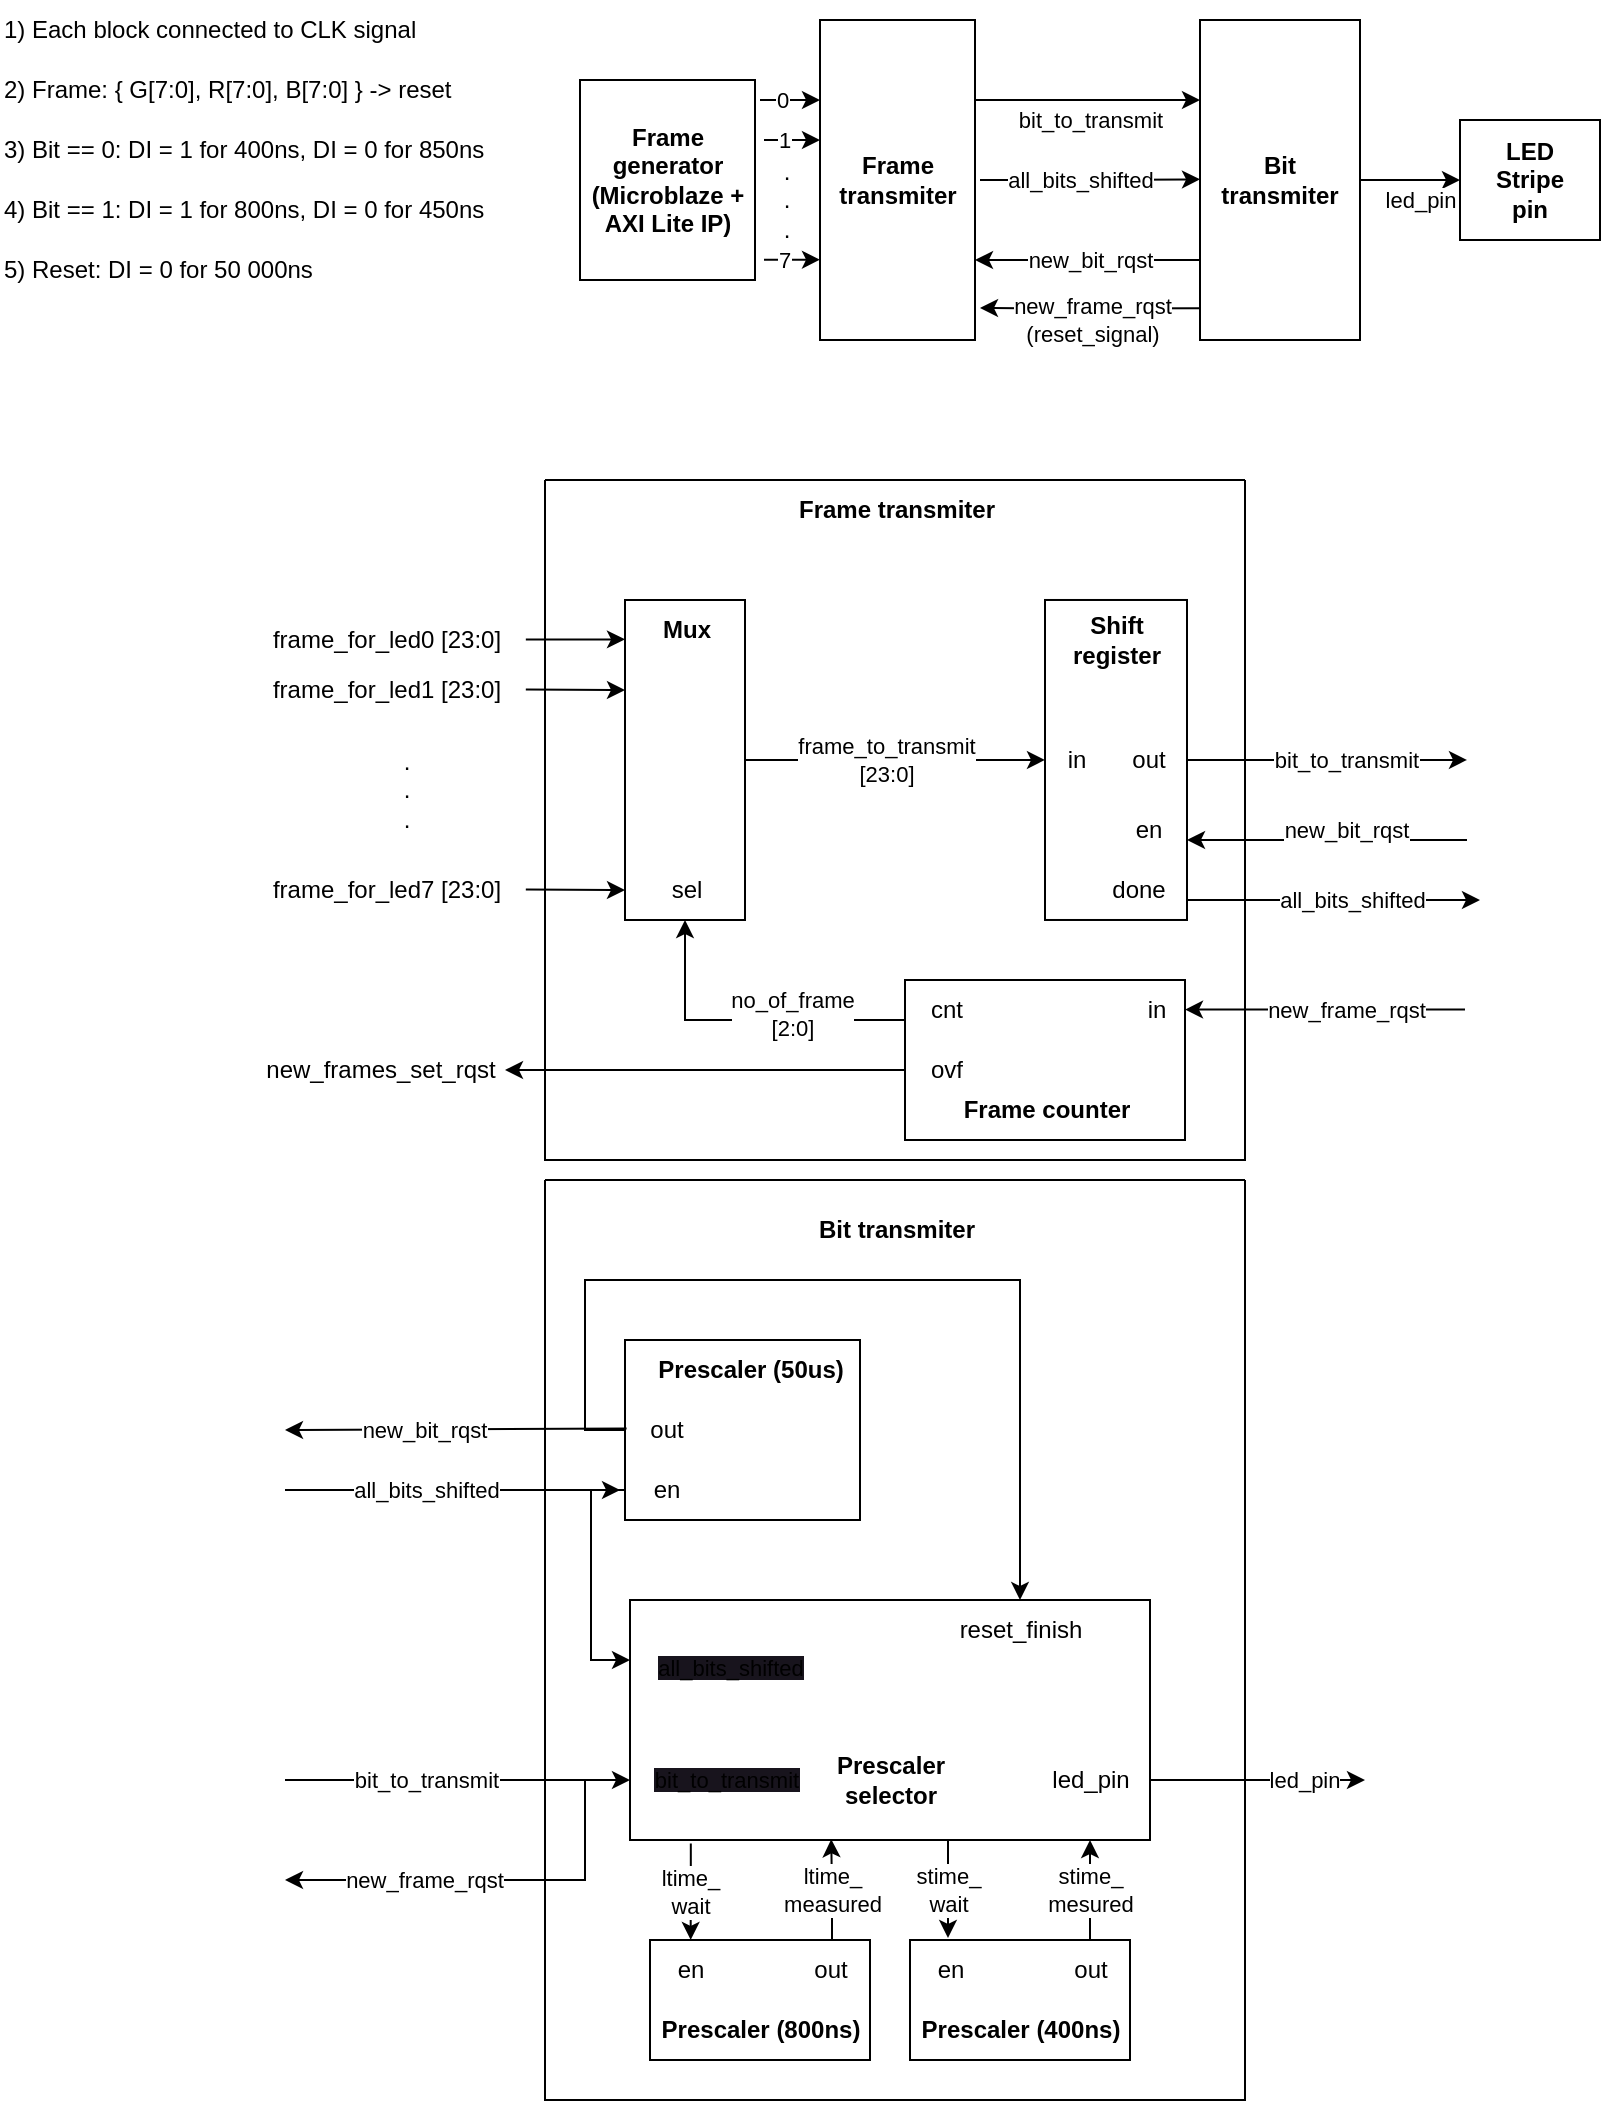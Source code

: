 <mxfile>
    <diagram id="C5RBs43oDa-KdzZeNtuy" name="Page-1">
        <mxGraphModel dx="1183" dy="746" grid="1" gridSize="10" guides="1" tooltips="1" connect="1" arrows="1" fold="1" page="1" pageScale="1" pageWidth="827" pageHeight="1169" math="0" shadow="0">
            <root>
                <mxCell id="WIyWlLk6GJQsqaUBKTNV-0"/>
                <mxCell id="WIyWlLk6GJQsqaUBKTNV-1" parent="WIyWlLk6GJQsqaUBKTNV-0"/>
                <mxCell id="ReCScM4sRMLZIFWJEKZz-19" value="bit_to_transmit" style="edgeStyle=orthogonalEdgeStyle;rounded=0;orthogonalLoop=1;jettySize=auto;html=1;exitX=1;exitY=0.25;exitDx=0;exitDy=0;entryX=0;entryY=0.25;entryDx=0;entryDy=0;" parent="WIyWlLk6GJQsqaUBKTNV-1" source="ReCScM4sRMLZIFWJEKZz-15" target="ReCScM4sRMLZIFWJEKZz-18" edge="1">
                    <mxGeometry x="0.018" y="-10" relative="1" as="geometry">
                        <mxPoint as="offset"/>
                    </mxGeometry>
                </mxCell>
                <mxCell id="ReCScM4sRMLZIFWJEKZz-15" value="&lt;b&gt;Frame&lt;br&gt;transmiter&lt;/b&gt;" style="rounded=0;whiteSpace=wrap;html=1;" parent="WIyWlLk6GJQsqaUBKTNV-1" vertex="1">
                    <mxGeometry x="410" y="10" width="77.5" height="160" as="geometry"/>
                </mxCell>
                <mxCell id="ReCScM4sRMLZIFWJEKZz-20" value="new_bit_rqst" style="edgeStyle=orthogonalEdgeStyle;rounded=0;orthogonalLoop=1;jettySize=auto;html=1;exitX=0;exitY=0.75;exitDx=0;exitDy=0;entryX=1;entryY=0.75;entryDx=0;entryDy=0;" parent="WIyWlLk6GJQsqaUBKTNV-1" source="ReCScM4sRMLZIFWJEKZz-18" target="ReCScM4sRMLZIFWJEKZz-15" edge="1">
                    <mxGeometry x="-0.015" relative="1" as="geometry">
                        <mxPoint as="offset"/>
                    </mxGeometry>
                </mxCell>
                <mxCell id="ReCScM4sRMLZIFWJEKZz-43" value="led_pin" style="edgeStyle=orthogonalEdgeStyle;rounded=0;orthogonalLoop=1;jettySize=auto;html=1;exitX=1;exitY=0.5;exitDx=0;exitDy=0;entryX=0;entryY=0.5;entryDx=0;entryDy=0;" parent="WIyWlLk6GJQsqaUBKTNV-1" source="ReCScM4sRMLZIFWJEKZz-18" target="ReCScM4sRMLZIFWJEKZz-42" edge="1">
                    <mxGeometry x="0.2" y="-10" relative="1" as="geometry">
                        <mxPoint as="offset"/>
                    </mxGeometry>
                </mxCell>
                <mxCell id="9xw9PWm49_BA5dV1pBny-47" style="edgeStyle=orthogonalEdgeStyle;rounded=0;orthogonalLoop=1;jettySize=auto;html=1;exitX=0.01;exitY=0.901;exitDx=0;exitDy=0;exitPerimeter=0;" parent="WIyWlLk6GJQsqaUBKTNV-1" source="ReCScM4sRMLZIFWJEKZz-18" edge="1">
                    <mxGeometry relative="1" as="geometry">
                        <mxPoint x="490" y="154" as="targetPoint"/>
                        <Array as="points">
                            <mxPoint x="530" y="154"/>
                            <mxPoint x="530" y="154"/>
                        </Array>
                    </mxGeometry>
                </mxCell>
                <mxCell id="9xw9PWm49_BA5dV1pBny-48" value="new_frame_rqst&lt;br&gt;(reset_signal)" style="edgeLabel;html=1;align=center;verticalAlign=middle;resizable=0;points=[];" parent="9xw9PWm49_BA5dV1pBny-47" vertex="1" connectable="0">
                    <mxGeometry x="0.1" y="1" relative="1" as="geometry">
                        <mxPoint x="6" y="5" as="offset"/>
                    </mxGeometry>
                </mxCell>
                <mxCell id="ReCScM4sRMLZIFWJEKZz-18" value="&lt;b&gt;Bit&lt;br&gt;transmiter&lt;/b&gt;" style="rounded=0;whiteSpace=wrap;html=1;" parent="WIyWlLk6GJQsqaUBKTNV-1" vertex="1">
                    <mxGeometry x="600" y="10" width="80" height="160" as="geometry"/>
                </mxCell>
                <mxCell id="ReCScM4sRMLZIFWJEKZz-34" style="edgeStyle=orthogonalEdgeStyle;rounded=0;orthogonalLoop=1;jettySize=auto;html=1;exitX=0;exitY=0.5;exitDx=0;exitDy=0;entryX=0;entryY=0.5;entryDx=0;entryDy=0;" parent="WIyWlLk6GJQsqaUBKTNV-1" edge="1">
                    <mxGeometry relative="1" as="geometry">
                        <mxPoint x="637.5" y="230" as="sourcePoint"/>
                        <mxPoint x="637.5" y="230" as="targetPoint"/>
                    </mxGeometry>
                </mxCell>
                <mxCell id="ReCScM4sRMLZIFWJEKZz-38" value="2) Frame: { G[7:0], R[7:0], B[7:0] } -&amp;gt; reset" style="text;html=1;align=left;verticalAlign=middle;resizable=0;points=[];autosize=1;strokeColor=none;fillColor=none;" parent="WIyWlLk6GJQsqaUBKTNV-1" vertex="1">
                    <mxGeometry y="30" width="250" height="30" as="geometry"/>
                </mxCell>
                <mxCell id="ReCScM4sRMLZIFWJEKZz-39" value="3) Bit == 0: DI = 1 for 400ns, DI = 0 for 850ns" style="text;html=1;align=left;verticalAlign=middle;resizable=0;points=[];autosize=1;strokeColor=none;fillColor=none;" parent="WIyWlLk6GJQsqaUBKTNV-1" vertex="1">
                    <mxGeometry y="60" width="260" height="30" as="geometry"/>
                </mxCell>
                <mxCell id="ReCScM4sRMLZIFWJEKZz-40" value="4) Bit == 1: DI = 1 for 800ns, DI = 0 for 450ns" style="text;html=1;align=left;verticalAlign=middle;resizable=0;points=[];autosize=1;strokeColor=none;fillColor=none;" parent="WIyWlLk6GJQsqaUBKTNV-1" vertex="1">
                    <mxGeometry y="90" width="260" height="30" as="geometry"/>
                </mxCell>
                <mxCell id="ReCScM4sRMLZIFWJEKZz-41" value="5) Reset: DI = 0 for 50 000ns" style="text;html=1;align=left;verticalAlign=middle;resizable=0;points=[];autosize=1;strokeColor=none;fillColor=none;" parent="WIyWlLk6GJQsqaUBKTNV-1" vertex="1">
                    <mxGeometry y="120" width="180" height="30" as="geometry"/>
                </mxCell>
                <mxCell id="ReCScM4sRMLZIFWJEKZz-42" value="&lt;b&gt;LED&lt;br&gt;Stripe&lt;br&gt;pin&lt;br&gt;&lt;/b&gt;" style="rounded=0;whiteSpace=wrap;html=1;" parent="WIyWlLk6GJQsqaUBKTNV-1" vertex="1">
                    <mxGeometry x="730" y="60" width="70" height="60" as="geometry"/>
                </mxCell>
                <mxCell id="Wm1BEDs0xYY4NqCO6771-0" value="1) Each block connected to CLK signal" style="text;html=1;align=left;verticalAlign=middle;resizable=0;points=[];autosize=1;strokeColor=none;fillColor=none;" parent="WIyWlLk6GJQsqaUBKTNV-1" vertex="1">
                    <mxGeometry width="230" height="30" as="geometry"/>
                </mxCell>
                <object label="" Frame="" id="3">
                    <mxCell style="swimlane;startSize=0;" parent="WIyWlLk6GJQsqaUBKTNV-1" vertex="1">
                        <mxGeometry x="272.5" y="240" width="350" height="340" as="geometry">
                            <mxRectangle x="170" y="550" width="50" height="40" as="alternateBounds"/>
                        </mxGeometry>
                    </mxCell>
                </object>
                <mxCell id="6" value="frame_to_transmit&lt;br&gt;[23:0]" style="edgeStyle=none;html=1;entryX=0;entryY=0.5;entryDx=0;entryDy=0;" parent="3" source="0" target="5" edge="1">
                    <mxGeometry x="-0.06" relative="1" as="geometry">
                        <mxPoint as="offset"/>
                    </mxGeometry>
                </mxCell>
                <mxCell id="0" value="" style="rounded=0;whiteSpace=wrap;html=1;" parent="3" vertex="1">
                    <mxGeometry x="40" y="60" width="60" height="160" as="geometry"/>
                </mxCell>
                <mxCell id="4" value="&lt;b&gt;Frame transmiter&lt;/b&gt;" style="text;html=1;align=center;verticalAlign=middle;resizable=0;points=[];autosize=1;strokeColor=none;fillColor=none;" parent="3" vertex="1">
                    <mxGeometry x="115" width="120" height="30" as="geometry"/>
                </mxCell>
                <mxCell id="7" style="edgeStyle=none;html=1;" parent="3" source="5" edge="1">
                    <mxGeometry relative="1" as="geometry">
                        <mxPoint x="461" y="139.99" as="targetPoint"/>
                    </mxGeometry>
                </mxCell>
                <mxCell id="8" value="bit_to_transmit" style="edgeLabel;html=1;align=center;verticalAlign=middle;resizable=0;points=[];" parent="7" vertex="1" connectable="0">
                    <mxGeometry x="-0.174" relative="1" as="geometry">
                        <mxPoint x="21" as="offset"/>
                    </mxGeometry>
                </mxCell>
                <mxCell id="5" value="" style="rounded=0;whiteSpace=wrap;html=1;" parent="3" vertex="1">
                    <mxGeometry x="250" y="59.99" width="71" height="160" as="geometry"/>
                </mxCell>
                <mxCell id="9xw9PWm49_BA5dV1pBny-8" value="" style="endArrow=classic;html=1;rounded=0;entryX=1;entryY=0.75;entryDx=0;entryDy=0;" parent="3" target="5" edge="1">
                    <mxGeometry width="50" height="50" relative="1" as="geometry">
                        <mxPoint x="461" y="179.99" as="sourcePoint"/>
                        <mxPoint x="251" y="-90.01" as="targetPoint"/>
                    </mxGeometry>
                </mxCell>
                <mxCell id="9xw9PWm49_BA5dV1pBny-9" value="new_bit_rqst" style="edgeLabel;html=1;align=center;verticalAlign=middle;resizable=0;points=[];" parent="9xw9PWm49_BA5dV1pBny-8" vertex="1" connectable="0">
                    <mxGeometry x="0.153" relative="1" as="geometry">
                        <mxPoint x="20" y="-5" as="offset"/>
                    </mxGeometry>
                </mxCell>
                <mxCell id="9xw9PWm49_BA5dV1pBny-10" value="&lt;b&gt;Shift&lt;br&gt;register&lt;/b&gt;" style="text;html=1;align=center;verticalAlign=middle;resizable=0;points=[];autosize=1;strokeColor=none;fillColor=none;" parent="3" vertex="1">
                    <mxGeometry x="250.5" y="59.99" width="70" height="40" as="geometry"/>
                </mxCell>
                <mxCell id="9xw9PWm49_BA5dV1pBny-11" value="&lt;b&gt;Mux&lt;/b&gt;" style="text;html=1;align=center;verticalAlign=middle;resizable=0;points=[];autosize=1;strokeColor=none;fillColor=none;" parent="3" vertex="1">
                    <mxGeometry x="45" y="60" width="50" height="30" as="geometry"/>
                </mxCell>
                <mxCell id="9xw9PWm49_BA5dV1pBny-12" value="out" style="text;html=1;align=center;verticalAlign=middle;resizable=0;points=[];autosize=1;strokeColor=none;fillColor=none;" parent="3" vertex="1">
                    <mxGeometry x="281" y="124.99" width="40" height="30" as="geometry"/>
                </mxCell>
                <mxCell id="9xw9PWm49_BA5dV1pBny-13" value="en" style="text;html=1;align=center;verticalAlign=middle;resizable=0;points=[];autosize=1;strokeColor=none;fillColor=none;" parent="3" vertex="1">
                    <mxGeometry x="281" y="159.99" width="40" height="30" as="geometry"/>
                </mxCell>
                <mxCell id="9xw9PWm49_BA5dV1pBny-14" value="done" style="text;html=1;align=center;verticalAlign=middle;resizable=0;points=[];autosize=1;strokeColor=none;fillColor=none;" parent="3" vertex="1">
                    <mxGeometry x="271" y="189.99" width="50" height="30" as="geometry"/>
                </mxCell>
                <mxCell id="9xw9PWm49_BA5dV1pBny-19" value="in" style="text;html=1;align=center;verticalAlign=middle;resizable=0;points=[];autosize=1;strokeColor=none;fillColor=none;" parent="3" vertex="1">
                    <mxGeometry x="250" y="124.99" width="30" height="30" as="geometry"/>
                </mxCell>
                <mxCell id="9xw9PWm49_BA5dV1pBny-23" value="" style="endArrow=classic;html=1;rounded=0;entryX=0;entryY=0.123;entryDx=0;entryDy=0;entryPerimeter=0;exitX=1.003;exitY=0.492;exitDx=0;exitDy=0;exitPerimeter=0;" parent="3" source="9xw9PWm49_BA5dV1pBny-22" edge="1">
                    <mxGeometry width="50" height="50" relative="1" as="geometry">
                        <mxPoint x="200" y="195" as="sourcePoint"/>
                        <mxPoint x="40" y="105" as="targetPoint"/>
                    </mxGeometry>
                </mxCell>
                <mxCell id="9xw9PWm49_BA5dV1pBny-24" value=".&lt;br&gt;.&lt;br&gt;." style="text;html=1;align=center;verticalAlign=middle;resizable=0;points=[];autosize=1;strokeColor=none;fillColor=none;" parent="3" vertex="1">
                    <mxGeometry x="-85" y="125" width="30" height="60" as="geometry"/>
                </mxCell>
                <mxCell id="9xw9PWm49_BA5dV1pBny-26" value="" style="endArrow=classic;html=1;rounded=0;entryX=0;entryY=0.123;entryDx=0;entryDy=0;entryPerimeter=0;exitX=1.003;exitY=0.492;exitDx=0;exitDy=0;exitPerimeter=0;" parent="3" source="9xw9PWm49_BA5dV1pBny-25" edge="1">
                    <mxGeometry width="50" height="50" relative="1" as="geometry">
                        <mxPoint x="200" y="295" as="sourcePoint"/>
                        <mxPoint x="40" y="205" as="targetPoint"/>
                    </mxGeometry>
                </mxCell>
                <mxCell id="9xw9PWm49_BA5dV1pBny-33" value="sel" style="text;html=1;align=center;verticalAlign=middle;resizable=0;points=[];autosize=1;strokeColor=none;fillColor=none;" parent="3" vertex="1">
                    <mxGeometry x="50" y="190" width="40" height="30" as="geometry"/>
                </mxCell>
                <mxCell id="9xw9PWm49_BA5dV1pBny-38" style="edgeStyle=orthogonalEdgeStyle;rounded=0;orthogonalLoop=1;jettySize=auto;html=1;entryX=0.5;entryY=1;entryDx=0;entryDy=0;" parent="3" source="9xw9PWm49_BA5dV1pBny-34" target="0" edge="1">
                    <mxGeometry relative="1" as="geometry">
                        <Array as="points">
                            <mxPoint x="70" y="270"/>
                        </Array>
                    </mxGeometry>
                </mxCell>
                <mxCell id="9xw9PWm49_BA5dV1pBny-39" value="no_of_frame&lt;br&gt;[2:0]" style="edgeLabel;html=1;align=center;verticalAlign=middle;resizable=0;points=[];" parent="9xw9PWm49_BA5dV1pBny-38" vertex="1" connectable="0">
                    <mxGeometry x="-0.294" y="-3" relative="1" as="geometry">
                        <mxPoint as="offset"/>
                    </mxGeometry>
                </mxCell>
                <mxCell id="9xw9PWm49_BA5dV1pBny-34" value="" style="whiteSpace=wrap;html=1;" parent="3" vertex="1">
                    <mxGeometry x="180" y="250" width="140" height="80" as="geometry"/>
                </mxCell>
                <mxCell id="9xw9PWm49_BA5dV1pBny-35" value="&lt;b&gt;Frame counter&lt;/b&gt;" style="text;html=1;align=center;verticalAlign=middle;resizable=0;points=[];autosize=1;strokeColor=none;fillColor=none;" parent="3" vertex="1">
                    <mxGeometry x="195" y="300" width="110" height="30" as="geometry"/>
                </mxCell>
                <mxCell id="9xw9PWm49_BA5dV1pBny-41" value="cnt" style="text;html=1;align=center;verticalAlign=middle;resizable=0;points=[];autosize=1;strokeColor=none;fillColor=none;" parent="3" vertex="1">
                    <mxGeometry x="180" y="250" width="40" height="30" as="geometry"/>
                </mxCell>
                <mxCell id="9xw9PWm49_BA5dV1pBny-42" value="in" style="text;html=1;align=center;verticalAlign=middle;resizable=0;points=[];autosize=1;strokeColor=none;fillColor=none;" parent="3" vertex="1">
                    <mxGeometry x="290" y="250" width="30" height="30" as="geometry"/>
                </mxCell>
                <mxCell id="9xw9PWm49_BA5dV1pBny-114" value="ovf" style="text;html=1;align=center;verticalAlign=middle;resizable=0;points=[];autosize=1;strokeColor=none;fillColor=none;" parent="3" vertex="1">
                    <mxGeometry x="180" y="280" width="40" height="30" as="geometry"/>
                </mxCell>
                <mxCell id="9xw9PWm49_BA5dV1pBny-43" value="" style="endArrow=classic;html=1;rounded=0;entryX=1;entryY=0.75;entryDx=0;entryDy=0;" parent="3" edge="1">
                    <mxGeometry width="50" height="50" relative="1" as="geometry">
                        <mxPoint x="460" y="264.77" as="sourcePoint"/>
                        <mxPoint x="320" y="264.78" as="targetPoint"/>
                    </mxGeometry>
                </mxCell>
                <mxCell id="9xw9PWm49_BA5dV1pBny-44" value="new_frame_rqst" style="edgeLabel;html=1;align=center;verticalAlign=middle;resizable=0;points=[];" parent="9xw9PWm49_BA5dV1pBny-43" vertex="1" connectable="0">
                    <mxGeometry x="0.153" relative="1" as="geometry">
                        <mxPoint x="21" as="offset"/>
                    </mxGeometry>
                </mxCell>
                <mxCell id="9xw9PWm49_BA5dV1pBny-17" value="" style="endArrow=classic;html=1;rounded=0;exitX=1;exitY=0.667;exitDx=0;exitDy=0;exitPerimeter=0;" parent="WIyWlLk6GJQsqaUBKTNV-1" source="9xw9PWm49_BA5dV1pBny-14" edge="1">
                    <mxGeometry width="50" height="50" relative="1" as="geometry">
                        <mxPoint x="350" y="389.99" as="sourcePoint"/>
                        <mxPoint x="740" y="450" as="targetPoint"/>
                    </mxGeometry>
                </mxCell>
                <mxCell id="9xw9PWm49_BA5dV1pBny-18" value="all_bits_shifted" style="edgeLabel;html=1;align=center;verticalAlign=middle;resizable=0;points=[];" parent="9xw9PWm49_BA5dV1pBny-17" vertex="1" connectable="0">
                    <mxGeometry x="-0.233" y="2" relative="1" as="geometry">
                        <mxPoint x="26" y="2" as="offset"/>
                    </mxGeometry>
                </mxCell>
                <mxCell id="9xw9PWm49_BA5dV1pBny-27" value="&lt;b&gt;Frame&lt;br&gt;generator (Microblaze + AXI Lite IP)&lt;/b&gt;" style="rounded=0;whiteSpace=wrap;html=1;" parent="WIyWlLk6GJQsqaUBKTNV-1" vertex="1">
                    <mxGeometry x="290" y="40" width="87.5" height="100" as="geometry"/>
                </mxCell>
                <mxCell id="9xw9PWm49_BA5dV1pBny-28" value="0" style="endArrow=classic;html=1;rounded=0;entryX=0;entryY=0.25;entryDx=0;entryDy=0;" parent="WIyWlLk6GJQsqaUBKTNV-1" target="ReCScM4sRMLZIFWJEKZz-15" edge="1">
                    <mxGeometry x="-0.273" width="50" height="50" relative="1" as="geometry">
                        <mxPoint x="380" y="50" as="sourcePoint"/>
                        <mxPoint x="420" y="110" as="targetPoint"/>
                        <mxPoint as="offset"/>
                    </mxGeometry>
                </mxCell>
                <mxCell id="9xw9PWm49_BA5dV1pBny-29" value="1" style="endArrow=classic;html=1;rounded=0;entryX=0;entryY=0.25;entryDx=0;entryDy=0;" parent="WIyWlLk6GJQsqaUBKTNV-1" edge="1">
                    <mxGeometry x="-0.273" width="50" height="50" relative="1" as="geometry">
                        <mxPoint x="382" y="70" as="sourcePoint"/>
                        <mxPoint x="410" y="70" as="targetPoint"/>
                        <mxPoint as="offset"/>
                    </mxGeometry>
                </mxCell>
                <mxCell id="9xw9PWm49_BA5dV1pBny-30" value="7" style="endArrow=classic;html=1;rounded=0;entryX=0;entryY=0.25;entryDx=0;entryDy=0;" parent="WIyWlLk6GJQsqaUBKTNV-1" edge="1">
                    <mxGeometry x="-0.273" width="50" height="50" relative="1" as="geometry">
                        <mxPoint x="382" y="129.86" as="sourcePoint"/>
                        <mxPoint x="410" y="129.86" as="targetPoint"/>
                        <mxPoint as="offset"/>
                    </mxGeometry>
                </mxCell>
                <mxCell id="9xw9PWm49_BA5dV1pBny-32" value=".&lt;br&gt;.&lt;br&gt;." style="text;html=1;align=center;verticalAlign=middle;resizable=0;points=[];autosize=1;strokeColor=none;fillColor=none;" parent="WIyWlLk6GJQsqaUBKTNV-1" vertex="1">
                    <mxGeometry x="377.5" y="70" width="30" height="60" as="geometry"/>
                </mxCell>
                <mxCell id="9xw9PWm49_BA5dV1pBny-25" value="frame_for_led7 [23:0]" style="text;html=1;align=center;verticalAlign=middle;resizable=0;points=[];autosize=1;strokeColor=none;fillColor=none;" parent="WIyWlLk6GJQsqaUBKTNV-1" vertex="1">
                    <mxGeometry x="122.5" y="430" width="140" height="30" as="geometry"/>
                </mxCell>
                <mxCell id="9xw9PWm49_BA5dV1pBny-22" value="frame_for_led1 [23:0]" style="text;html=1;align=center;verticalAlign=middle;resizable=0;points=[];autosize=1;strokeColor=none;fillColor=none;" parent="WIyWlLk6GJQsqaUBKTNV-1" vertex="1">
                    <mxGeometry x="122.5" y="330" width="140" height="30" as="geometry"/>
                </mxCell>
                <mxCell id="9xw9PWm49_BA5dV1pBny-21" value="frame_for_led0 [23:0]" style="text;html=1;align=center;verticalAlign=middle;resizable=0;points=[];autosize=1;strokeColor=none;fillColor=none;" parent="WIyWlLk6GJQsqaUBKTNV-1" vertex="1">
                    <mxGeometry x="122.5" y="304.99" width="140" height="30" as="geometry"/>
                </mxCell>
                <mxCell id="9xw9PWm49_BA5dV1pBny-20" value="" style="endArrow=classic;html=1;rounded=0;entryX=0;entryY=0.123;entryDx=0;entryDy=0;entryPerimeter=0;exitX=1.003;exitY=0.492;exitDx=0;exitDy=0;exitPerimeter=0;" parent="WIyWlLk6GJQsqaUBKTNV-1" source="9xw9PWm49_BA5dV1pBny-21" target="0" edge="1">
                    <mxGeometry width="50" height="50" relative="1" as="geometry">
                        <mxPoint x="472.5" y="410" as="sourcePoint"/>
                        <mxPoint x="522.5" y="360" as="targetPoint"/>
                    </mxGeometry>
                </mxCell>
                <mxCell id="9xw9PWm49_BA5dV1pBny-45" value="all_bits_shifted" style="edgeStyle=orthogonalEdgeStyle;rounded=0;orthogonalLoop=1;jettySize=auto;html=1;entryX=0;entryY=0.25;entryDx=0;entryDy=0;" parent="WIyWlLk6GJQsqaUBKTNV-1" edge="1">
                    <mxGeometry x="-0.091" relative="1" as="geometry">
                        <mxPoint as="offset"/>
                        <mxPoint x="490" y="90" as="sourcePoint"/>
                        <mxPoint x="600" y="89.66" as="targetPoint"/>
                        <Array as="points">
                            <mxPoint x="540" y="90"/>
                        </Array>
                    </mxGeometry>
                </mxCell>
                <mxCell id="9xw9PWm49_BA5dV1pBny-74" value="" style="swimlane;startSize=0;" parent="WIyWlLk6GJQsqaUBKTNV-1" vertex="1">
                    <mxGeometry x="272.5" y="590" width="350" height="460" as="geometry"/>
                </mxCell>
                <mxCell id="9xw9PWm49_BA5dV1pBny-83" value="&lt;b&gt;Bit transmiter&lt;/b&gt;" style="text;html=1;align=center;verticalAlign=middle;resizable=0;points=[];autosize=1;strokeColor=none;fillColor=none;" parent="9xw9PWm49_BA5dV1pBny-74" vertex="1">
                    <mxGeometry x="125" y="10" width="100" height="30" as="geometry"/>
                </mxCell>
                <mxCell id="9xw9PWm49_BA5dV1pBny-84" value="" style="rounded=0;whiteSpace=wrap;html=1;" parent="9xw9PWm49_BA5dV1pBny-74" vertex="1">
                    <mxGeometry x="42.5" y="210" width="260" height="120" as="geometry"/>
                </mxCell>
                <mxCell id="9xw9PWm49_BA5dV1pBny-86" value="ltime_&lt;br&gt;measured" style="edgeStyle=orthogonalEdgeStyle;rounded=0;orthogonalLoop=1;jettySize=auto;html=1;entryX=0.387;entryY=0.997;entryDx=0;entryDy=0;entryPerimeter=0;" parent="9xw9PWm49_BA5dV1pBny-74" source="ReCScM4sRMLZIFWJEKZz-46" target="9xw9PWm49_BA5dV1pBny-84" edge="1">
                    <mxGeometry relative="1" as="geometry">
                        <Array as="points">
                            <mxPoint x="143.5" y="355"/>
                            <mxPoint x="143.5" y="355"/>
                        </Array>
                    </mxGeometry>
                </mxCell>
                <mxCell id="ReCScM4sRMLZIFWJEKZz-46" value="" style="rounded=0;whiteSpace=wrap;html=1;" parent="9xw9PWm49_BA5dV1pBny-74" vertex="1">
                    <mxGeometry x="52.5" y="380" width="110" height="60" as="geometry"/>
                </mxCell>
                <mxCell id="9xw9PWm49_BA5dV1pBny-87" value="stime_&lt;br&gt;mesured" style="edgeStyle=orthogonalEdgeStyle;rounded=0;orthogonalLoop=1;jettySize=auto;html=1;" parent="9xw9PWm49_BA5dV1pBny-74" source="ReCScM4sRMLZIFWJEKZz-44" edge="1">
                    <mxGeometry relative="1" as="geometry">
                        <mxPoint x="272.5" y="330" as="targetPoint"/>
                        <Array as="points">
                            <mxPoint x="272.5" y="370"/>
                            <mxPoint x="272.5" y="370"/>
                        </Array>
                    </mxGeometry>
                </mxCell>
                <mxCell id="ReCScM4sRMLZIFWJEKZz-44" value="" style="rounded=0;whiteSpace=wrap;html=1;" parent="9xw9PWm49_BA5dV1pBny-74" vertex="1">
                    <mxGeometry x="182.5" y="380" width="110" height="60" as="geometry"/>
                </mxCell>
                <mxCell id="9xw9PWm49_BA5dV1pBny-88" value="&lt;b&gt;Prescaler&amp;nbsp;&lt;span style=&quot;&quot;&gt;(800ns)&lt;/span&gt;&lt;/b&gt;" style="text;html=1;align=center;verticalAlign=middle;resizable=0;points=[];autosize=1;strokeColor=none;fillColor=none;" parent="9xw9PWm49_BA5dV1pBny-74" vertex="1">
                    <mxGeometry x="47.5" y="410" width="120" height="30" as="geometry"/>
                </mxCell>
                <mxCell id="9xw9PWm49_BA5dV1pBny-89" value="&lt;b&gt;Prescaler&amp;nbsp;&lt;span style=&quot;&quot;&gt;(400ns)&lt;/span&gt;&lt;/b&gt;" style="text;html=1;align=center;verticalAlign=middle;resizable=0;points=[];autosize=1;strokeColor=none;fillColor=none;" parent="9xw9PWm49_BA5dV1pBny-74" vertex="1">
                    <mxGeometry x="177.5" y="410" width="120" height="30" as="geometry"/>
                </mxCell>
                <mxCell id="9xw9PWm49_BA5dV1pBny-90" value="out" style="text;html=1;align=center;verticalAlign=middle;resizable=0;points=[];autosize=1;strokeColor=none;fillColor=none;" parent="9xw9PWm49_BA5dV1pBny-74" vertex="1">
                    <mxGeometry x="122.5" y="380" width="40" height="30" as="geometry"/>
                </mxCell>
                <mxCell id="9xw9PWm49_BA5dV1pBny-91" value="out" style="text;html=1;align=center;verticalAlign=middle;resizable=0;points=[];autosize=1;strokeColor=none;fillColor=none;" parent="9xw9PWm49_BA5dV1pBny-74" vertex="1">
                    <mxGeometry x="252.5" y="380" width="40" height="30" as="geometry"/>
                </mxCell>
                <mxCell id="9xw9PWm49_BA5dV1pBny-92" value="en" style="text;html=1;align=center;verticalAlign=middle;resizable=0;points=[];autosize=1;strokeColor=none;fillColor=none;" parent="9xw9PWm49_BA5dV1pBny-74" vertex="1">
                    <mxGeometry x="52.5" y="380" width="40" height="30" as="geometry"/>
                </mxCell>
                <mxCell id="9xw9PWm49_BA5dV1pBny-93" value="en" style="text;html=1;align=center;verticalAlign=middle;resizable=0;points=[];autosize=1;strokeColor=none;fillColor=none;" parent="9xw9PWm49_BA5dV1pBny-74" vertex="1">
                    <mxGeometry x="182.5" y="380" width="40" height="30" as="geometry"/>
                </mxCell>
                <mxCell id="9xw9PWm49_BA5dV1pBny-94" value="ltime_&lt;br&gt;wait" style="endArrow=classic;html=1;rounded=0;entryX=0.508;entryY=-0.002;entryDx=0;entryDy=0;entryPerimeter=0;exitX=0.117;exitY=1.015;exitDx=0;exitDy=0;exitPerimeter=0;" parent="9xw9PWm49_BA5dV1pBny-74" source="9xw9PWm49_BA5dV1pBny-84" target="9xw9PWm49_BA5dV1pBny-92" edge="1">
                    <mxGeometry width="50" height="50" relative="1" as="geometry">
                        <mxPoint x="102.5" y="350" as="sourcePoint"/>
                        <mxPoint x="152.5" y="300" as="targetPoint"/>
                    </mxGeometry>
                </mxCell>
                <mxCell id="9xw9PWm49_BA5dV1pBny-95" value="stime_&lt;br&gt;wait" style="endArrow=classic;html=1;rounded=0;entryX=0.508;entryY=-0.002;entryDx=0;entryDy=0;entryPerimeter=0;exitX=0.117;exitY=1.015;exitDx=0;exitDy=0;exitPerimeter=0;" parent="9xw9PWm49_BA5dV1pBny-74" edge="1">
                    <mxGeometry width="50" height="50" relative="1" as="geometry">
                        <mxPoint x="201.5" y="330" as="sourcePoint"/>
                        <mxPoint x="201.5" y="379" as="targetPoint"/>
                    </mxGeometry>
                </mxCell>
                <mxCell id="9xw9PWm49_BA5dV1pBny-97" value="&lt;span style=&quot;font-size: 11px; background-color: rgb(24, 20, 29);&quot;&gt;bit_to_transmit&lt;/span&gt;" style="text;html=1;align=center;verticalAlign=middle;resizable=0;points=[];autosize=1;strokeColor=none;fillColor=none;" parent="9xw9PWm49_BA5dV1pBny-74" vertex="1">
                    <mxGeometry x="40" y="285" width="100" height="30" as="geometry"/>
                </mxCell>
                <mxCell id="9xw9PWm49_BA5dV1pBny-99" value="led_pin" style="edgeStyle=orthogonalEdgeStyle;rounded=0;orthogonalLoop=1;jettySize=auto;html=1;" parent="9xw9PWm49_BA5dV1pBny-74" source="9xw9PWm49_BA5dV1pBny-98" edge="1">
                    <mxGeometry x="0.444" relative="1" as="geometry">
                        <mxPoint x="410" y="300" as="targetPoint"/>
                        <mxPoint as="offset"/>
                    </mxGeometry>
                </mxCell>
                <mxCell id="9xw9PWm49_BA5dV1pBny-98" value="led_pin" style="text;html=1;align=center;verticalAlign=middle;resizable=0;points=[];autosize=1;strokeColor=none;fillColor=none;" parent="9xw9PWm49_BA5dV1pBny-74" vertex="1">
                    <mxGeometry x="242.5" y="285" width="60" height="30" as="geometry"/>
                </mxCell>
                <mxCell id="9xw9PWm49_BA5dV1pBny-100" value="&lt;b&gt;Prescaler&lt;br style=&quot;&quot;&gt;&lt;span style=&quot;&quot;&gt;selector&lt;/span&gt;&lt;/b&gt;" style="text;html=1;align=center;verticalAlign=middle;resizable=0;points=[];autosize=1;strokeColor=none;fillColor=none;" parent="9xw9PWm49_BA5dV1pBny-74" vertex="1">
                    <mxGeometry x="132.5" y="280" width="80" height="40" as="geometry"/>
                </mxCell>
                <mxCell id="9xw9PWm49_BA5dV1pBny-101" value="" style="rounded=0;whiteSpace=wrap;html=1;" parent="9xw9PWm49_BA5dV1pBny-74" vertex="1">
                    <mxGeometry x="40" y="80" width="117.5" height="90" as="geometry"/>
                </mxCell>
                <mxCell id="9xw9PWm49_BA5dV1pBny-102" value="&lt;b&gt;Prescaler&amp;nbsp;&lt;span style=&quot;&quot;&gt;(50us)&lt;/span&gt;&lt;/b&gt;" style="text;html=1;align=center;verticalAlign=middle;resizable=0;points=[];autosize=1;strokeColor=none;fillColor=none;" parent="9xw9PWm49_BA5dV1pBny-74" vertex="1">
                    <mxGeometry x="42.5" y="80" width="120" height="30" as="geometry"/>
                </mxCell>
                <mxCell id="9xw9PWm49_BA5dV1pBny-112" style="edgeStyle=orthogonalEdgeStyle;rounded=0;orthogonalLoop=1;jettySize=auto;html=1;entryX=0.75;entryY=0;entryDx=0;entryDy=0;" parent="9xw9PWm49_BA5dV1pBny-74" source="9xw9PWm49_BA5dV1pBny-103" target="9xw9PWm49_BA5dV1pBny-84" edge="1">
                    <mxGeometry relative="1" as="geometry">
                        <Array as="points">
                            <mxPoint x="20" y="125"/>
                            <mxPoint x="20" y="50"/>
                            <mxPoint x="238" y="50"/>
                        </Array>
                    </mxGeometry>
                </mxCell>
                <mxCell id="9xw9PWm49_BA5dV1pBny-103" value="out" style="text;html=1;align=center;verticalAlign=middle;resizable=0;points=[];autosize=1;strokeColor=none;fillColor=none;" parent="9xw9PWm49_BA5dV1pBny-74" vertex="1">
                    <mxGeometry x="40" y="110" width="40" height="30" as="geometry"/>
                </mxCell>
                <mxCell id="9xw9PWm49_BA5dV1pBny-110" style="edgeStyle=orthogonalEdgeStyle;rounded=0;orthogonalLoop=1;jettySize=auto;html=1;entryX=0;entryY=0.25;entryDx=0;entryDy=0;" parent="9xw9PWm49_BA5dV1pBny-74" target="9xw9PWm49_BA5dV1pBny-84" edge="1">
                    <mxGeometry relative="1" as="geometry">
                        <mxPoint x="40" y="155" as="sourcePoint"/>
                        <Array as="points">
                            <mxPoint x="23" y="155"/>
                            <mxPoint x="23" y="240"/>
                        </Array>
                    </mxGeometry>
                </mxCell>
                <mxCell id="9xw9PWm49_BA5dV1pBny-104" value="en" style="text;html=1;align=center;verticalAlign=middle;resizable=0;points=[];autosize=1;strokeColor=none;fillColor=none;" parent="9xw9PWm49_BA5dV1pBny-74" vertex="1">
                    <mxGeometry x="40" y="140" width="40" height="30" as="geometry"/>
                </mxCell>
                <mxCell id="9xw9PWm49_BA5dV1pBny-111" value="&lt;span style=&quot;font-size: 11px; background-color: rgb(24, 20, 29);&quot;&gt;all_bits_shifted&lt;/span&gt;" style="text;html=1;align=center;verticalAlign=middle;resizable=0;points=[];autosize=1;strokeColor=none;fillColor=none;" parent="9xw9PWm49_BA5dV1pBny-74" vertex="1">
                    <mxGeometry x="42.5" y="229" width="100" height="30" as="geometry"/>
                </mxCell>
                <mxCell id="9xw9PWm49_BA5dV1pBny-113" value="reset_finish" style="text;html=1;align=center;verticalAlign=middle;resizable=0;points=[];autosize=1;strokeColor=none;fillColor=none;" parent="9xw9PWm49_BA5dV1pBny-74" vertex="1">
                    <mxGeometry x="197.5" y="210" width="80" height="30" as="geometry"/>
                </mxCell>
                <mxCell id="9xw9PWm49_BA5dV1pBny-81" value="" style="endArrow=classic;html=1;rounded=0;" parent="9xw9PWm49_BA5dV1pBny-74" edge="1">
                    <mxGeometry width="50" height="50" relative="1" as="geometry">
                        <mxPoint x="20" y="300" as="sourcePoint"/>
                        <mxPoint x="-130" y="350" as="targetPoint"/>
                        <Array as="points">
                            <mxPoint x="20" y="350"/>
                        </Array>
                    </mxGeometry>
                </mxCell>
                <mxCell id="9xw9PWm49_BA5dV1pBny-82" value="new_frame_rqst" style="edgeLabel;html=1;align=center;verticalAlign=middle;resizable=0;points=[];" parent="9xw9PWm49_BA5dV1pBny-81" vertex="1" connectable="0">
                    <mxGeometry x="0.153" relative="1" as="geometry">
                        <mxPoint x="-15" as="offset"/>
                    </mxGeometry>
                </mxCell>
                <mxCell id="9xw9PWm49_BA5dV1pBny-75" style="edgeStyle=none;html=1;entryX=0;entryY=0.75;entryDx=0;entryDy=0;" parent="WIyWlLk6GJQsqaUBKTNV-1" target="9xw9PWm49_BA5dV1pBny-84" edge="1">
                    <mxGeometry relative="1" as="geometry">
                        <mxPoint x="142.5" y="890" as="sourcePoint"/>
                        <mxPoint x="272.5" y="890" as="targetPoint"/>
                    </mxGeometry>
                </mxCell>
                <mxCell id="9xw9PWm49_BA5dV1pBny-76" value="bit_to_transmit" style="edgeLabel;html=1;align=center;verticalAlign=middle;resizable=0;points=[];" parent="9xw9PWm49_BA5dV1pBny-75" vertex="1" connectable="0">
                    <mxGeometry x="-0.174" relative="1" as="geometry">
                        <mxPoint x="-1" as="offset"/>
                    </mxGeometry>
                </mxCell>
                <mxCell id="9xw9PWm49_BA5dV1pBny-79" value="" style="endArrow=classic;html=1;rounded=0;entryX=-0.062;entryY=0.5;entryDx=0;entryDy=0;entryPerimeter=0;" parent="WIyWlLk6GJQsqaUBKTNV-1" target="9xw9PWm49_BA5dV1pBny-104" edge="1">
                    <mxGeometry width="50" height="50" relative="1" as="geometry">
                        <mxPoint x="142.5" y="745" as="sourcePoint"/>
                        <mxPoint x="301.5" y="744.71" as="targetPoint"/>
                    </mxGeometry>
                </mxCell>
                <mxCell id="9xw9PWm49_BA5dV1pBny-80" value="all_bits_shifted" style="edgeLabel;html=1;align=center;verticalAlign=middle;resizable=0;points=[];" parent="9xw9PWm49_BA5dV1pBny-79" vertex="1" connectable="0">
                    <mxGeometry x="-0.233" y="2" relative="1" as="geometry">
                        <mxPoint x="6" y="2" as="offset"/>
                    </mxGeometry>
                </mxCell>
                <mxCell id="9xw9PWm49_BA5dV1pBny-77" value="" style="endArrow=classic;html=1;rounded=0;exitX=0.02;exitY=0.476;exitDx=0;exitDy=0;exitPerimeter=0;" parent="WIyWlLk6GJQsqaUBKTNV-1" source="9xw9PWm49_BA5dV1pBny-103" edge="1">
                    <mxGeometry width="50" height="50" relative="1" as="geometry">
                        <mxPoint x="320" y="714.71" as="sourcePoint"/>
                        <mxPoint x="142.5" y="715" as="targetPoint"/>
                    </mxGeometry>
                </mxCell>
                <mxCell id="9xw9PWm49_BA5dV1pBny-78" value="new_bit_rqst" style="edgeLabel;html=1;align=center;verticalAlign=middle;resizable=0;points=[];" parent="9xw9PWm49_BA5dV1pBny-77" vertex="1" connectable="0">
                    <mxGeometry x="0.153" relative="1" as="geometry">
                        <mxPoint x="-3" as="offset"/>
                    </mxGeometry>
                </mxCell>
                <mxCell id="9" style="edgeStyle=none;html=1;" parent="WIyWlLk6GJQsqaUBKTNV-1" source="9xw9PWm49_BA5dV1pBny-114" edge="1">
                    <mxGeometry relative="1" as="geometry">
                        <mxPoint x="252.5" y="535" as="targetPoint"/>
                    </mxGeometry>
                </mxCell>
                <mxCell id="10" value="new_frames_set_rqst" style="text;html=1;align=center;verticalAlign=middle;resizable=0;points=[];autosize=1;strokeColor=none;fillColor=none;" parent="WIyWlLk6GJQsqaUBKTNV-1" vertex="1">
                    <mxGeometry x="120" y="520" width="140" height="30" as="geometry"/>
                </mxCell>
            </root>
        </mxGraphModel>
    </diagram>
</mxfile>